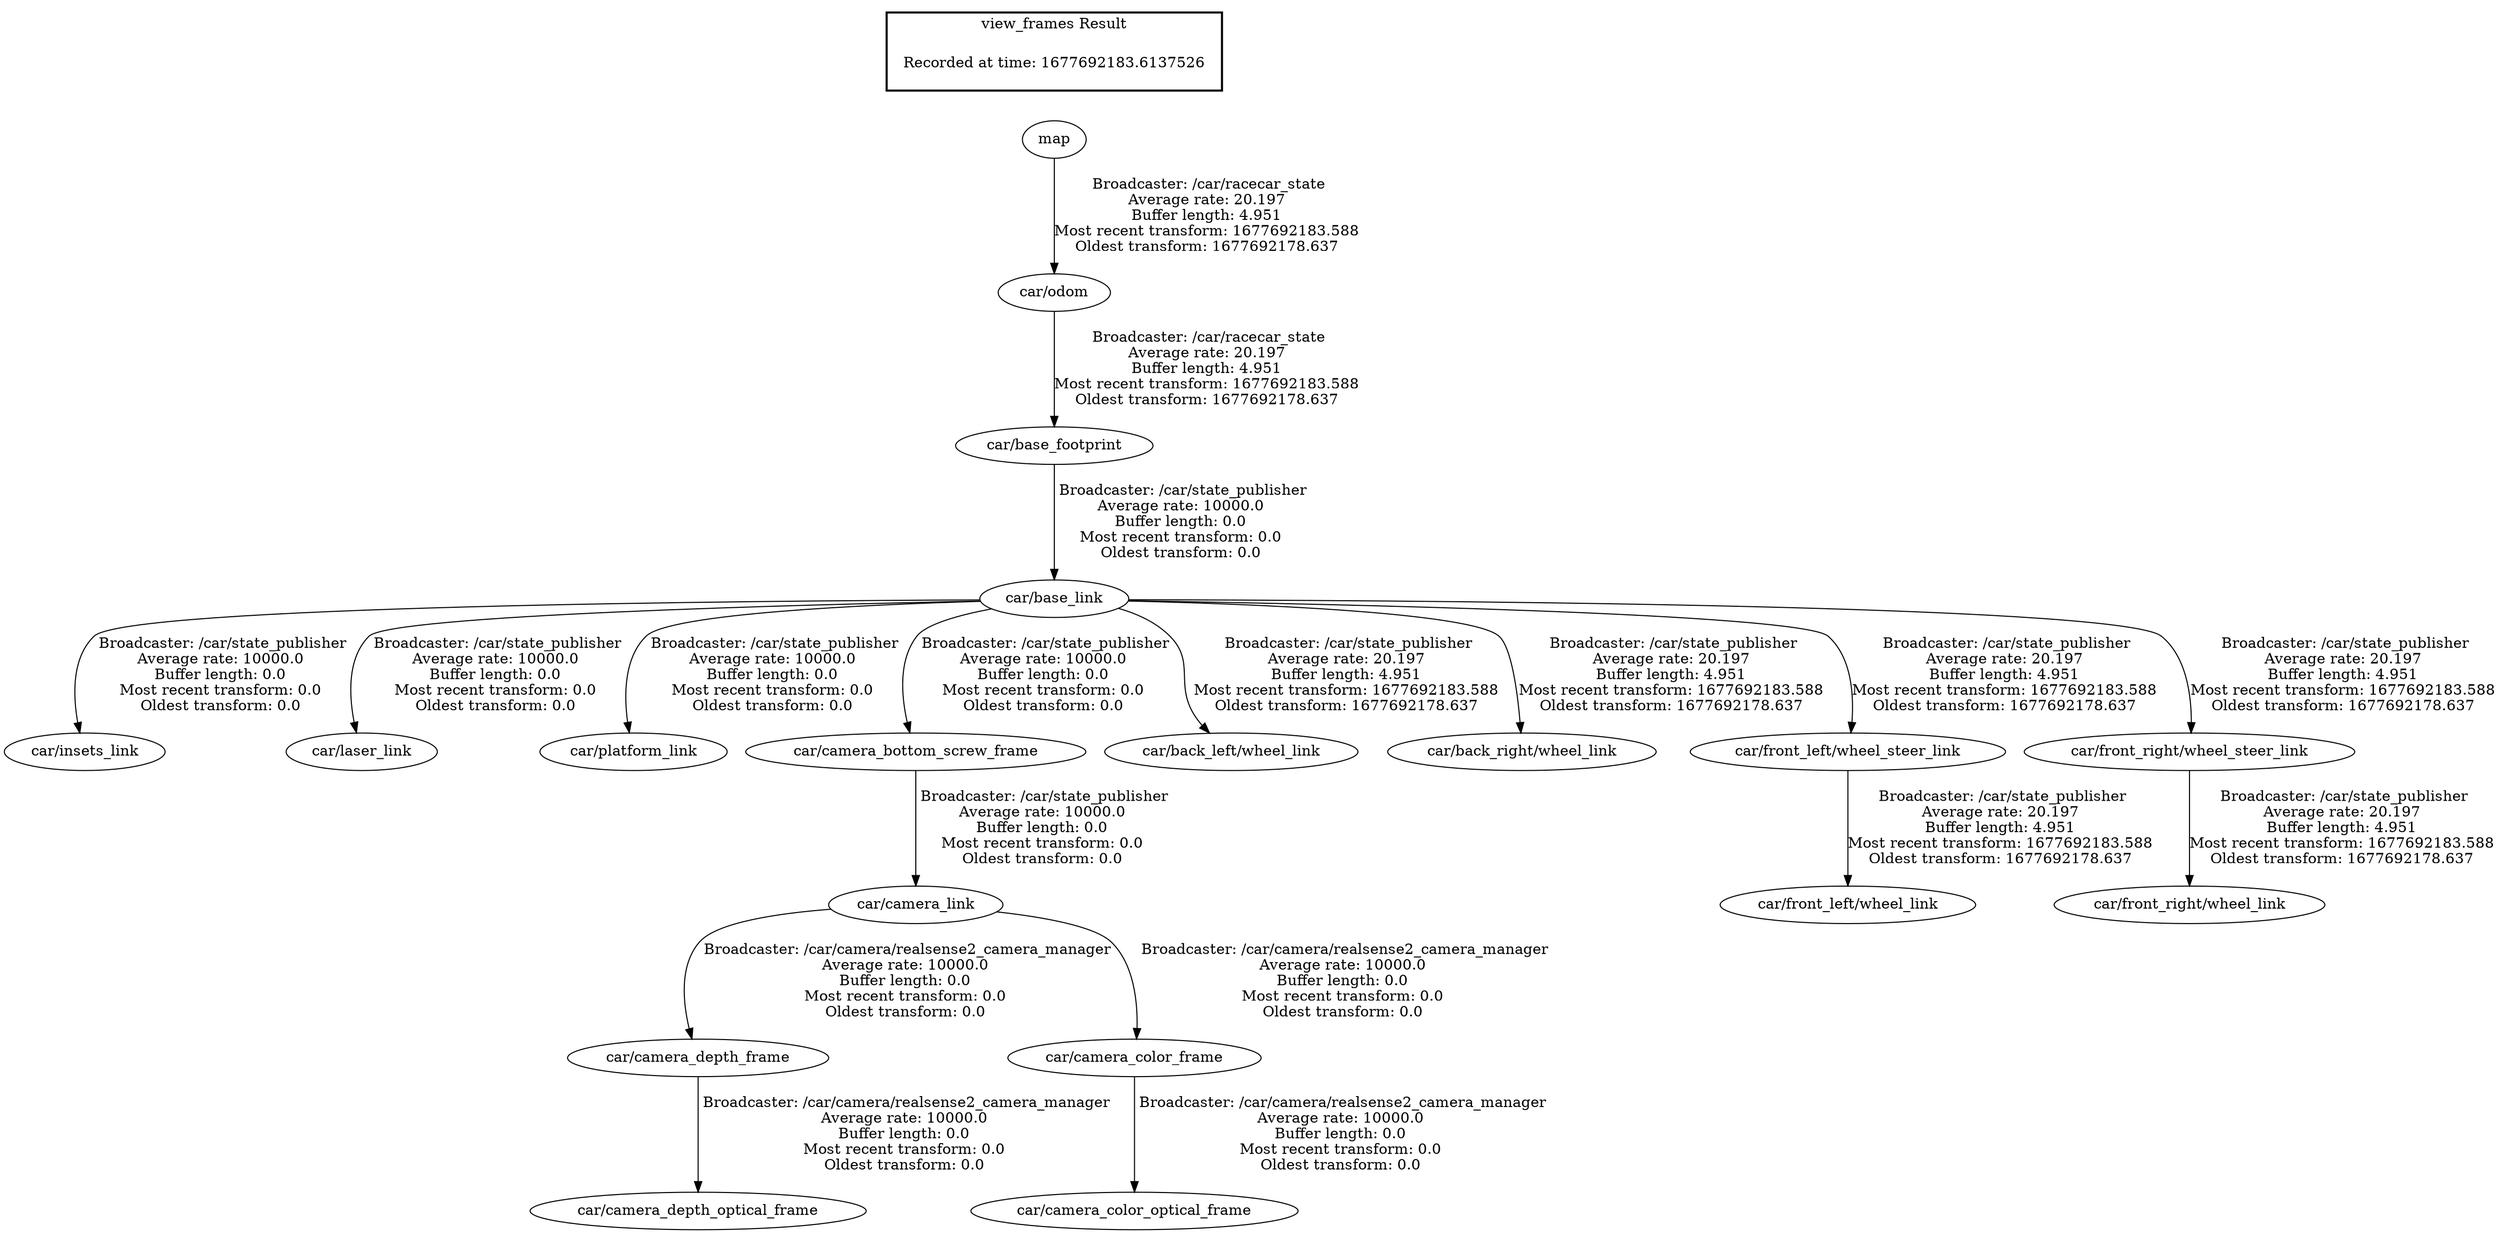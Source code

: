 digraph G {
"car/base_footprint" -> "car/base_link"[label=" Broadcaster: /car/state_publisher\nAverage rate: 10000.0\nBuffer length: 0.0\nMost recent transform: 0.0\nOldest transform: 0.0\n"];
"car/odom" -> "car/base_footprint"[label=" Broadcaster: /car/racecar_state\nAverage rate: 20.197\nBuffer length: 4.951\nMost recent transform: 1677692183.588\nOldest transform: 1677692178.637\n"];
"car/base_link" -> "car/insets_link"[label=" Broadcaster: /car/state_publisher\nAverage rate: 10000.0\nBuffer length: 0.0\nMost recent transform: 0.0\nOldest transform: 0.0\n"];
"car/base_link" -> "car/laser_link"[label=" Broadcaster: /car/state_publisher\nAverage rate: 10000.0\nBuffer length: 0.0\nMost recent transform: 0.0\nOldest transform: 0.0\n"];
"car/base_link" -> "car/platform_link"[label=" Broadcaster: /car/state_publisher\nAverage rate: 10000.0\nBuffer length: 0.0\nMost recent transform: 0.0\nOldest transform: 0.0\n"];
"car/base_link" -> "car/camera_bottom_screw_frame"[label=" Broadcaster: /car/state_publisher\nAverage rate: 10000.0\nBuffer length: 0.0\nMost recent transform: 0.0\nOldest transform: 0.0\n"];
"car/camera_bottom_screw_frame" -> "car/camera_link"[label=" Broadcaster: /car/state_publisher\nAverage rate: 10000.0\nBuffer length: 0.0\nMost recent transform: 0.0\nOldest transform: 0.0\n"];
"car/camera_link" -> "car/camera_depth_frame"[label=" Broadcaster: /car/camera/realsense2_camera_manager\nAverage rate: 10000.0\nBuffer length: 0.0\nMost recent transform: 0.0\nOldest transform: 0.0\n"];
"car/camera_depth_frame" -> "car/camera_depth_optical_frame"[label=" Broadcaster: /car/camera/realsense2_camera_manager\nAverage rate: 10000.0\nBuffer length: 0.0\nMost recent transform: 0.0\nOldest transform: 0.0\n"];
"car/camera_link" -> "car/camera_color_frame"[label=" Broadcaster: /car/camera/realsense2_camera_manager\nAverage rate: 10000.0\nBuffer length: 0.0\nMost recent transform: 0.0\nOldest transform: 0.0\n"];
"car/camera_color_frame" -> "car/camera_color_optical_frame"[label=" Broadcaster: /car/camera/realsense2_camera_manager\nAverage rate: 10000.0\nBuffer length: 0.0\nMost recent transform: 0.0\nOldest transform: 0.0\n"];
"map" -> "car/odom"[label=" Broadcaster: /car/racecar_state\nAverage rate: 20.197\nBuffer length: 4.951\nMost recent transform: 1677692183.588\nOldest transform: 1677692178.637\n"];
"car/base_link" -> "car/back_left/wheel_link"[label=" Broadcaster: /car/state_publisher\nAverage rate: 20.197\nBuffer length: 4.951\nMost recent transform: 1677692183.588\nOldest transform: 1677692178.637\n"];
"car/base_link" -> "car/back_right/wheel_link"[label=" Broadcaster: /car/state_publisher\nAverage rate: 20.197\nBuffer length: 4.951\nMost recent transform: 1677692183.588\nOldest transform: 1677692178.637\n"];
"car/base_link" -> "car/front_left/wheel_steer_link"[label=" Broadcaster: /car/state_publisher\nAverage rate: 20.197\nBuffer length: 4.951\nMost recent transform: 1677692183.588\nOldest transform: 1677692178.637\n"];
"car/front_left/wheel_steer_link" -> "car/front_left/wheel_link"[label=" Broadcaster: /car/state_publisher\nAverage rate: 20.197\nBuffer length: 4.951\nMost recent transform: 1677692183.588\nOldest transform: 1677692178.637\n"];
"car/base_link" -> "car/front_right/wheel_steer_link"[label=" Broadcaster: /car/state_publisher\nAverage rate: 20.197\nBuffer length: 4.951\nMost recent transform: 1677692183.588\nOldest transform: 1677692178.637\n"];
"car/front_right/wheel_steer_link" -> "car/front_right/wheel_link"[label=" Broadcaster: /car/state_publisher\nAverage rate: 20.197\nBuffer length: 4.951\nMost recent transform: 1677692183.588\nOldest transform: 1677692178.637\n"];
edge [style=invis];
 subgraph cluster_legend { style=bold; color=black; label ="view_frames Result";
"Recorded at time: 1677692183.6137526"[ shape=plaintext ] ;
}->"map";
}